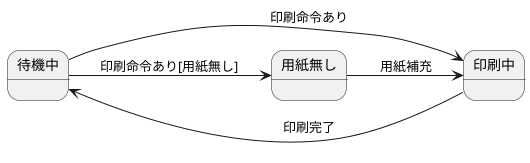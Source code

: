 @startuml SD_プリンタ
left to right direction
state 待機中
state 印刷中
state 用紙無し

待機中 --> 印刷中 : 印刷命令あり
待機中 --> 用紙無し : 印刷命令あり[用紙無し]
用紙無し --> 印刷中 : 用紙補充
印刷中 --> 待機中 : 印刷完了
@enduml